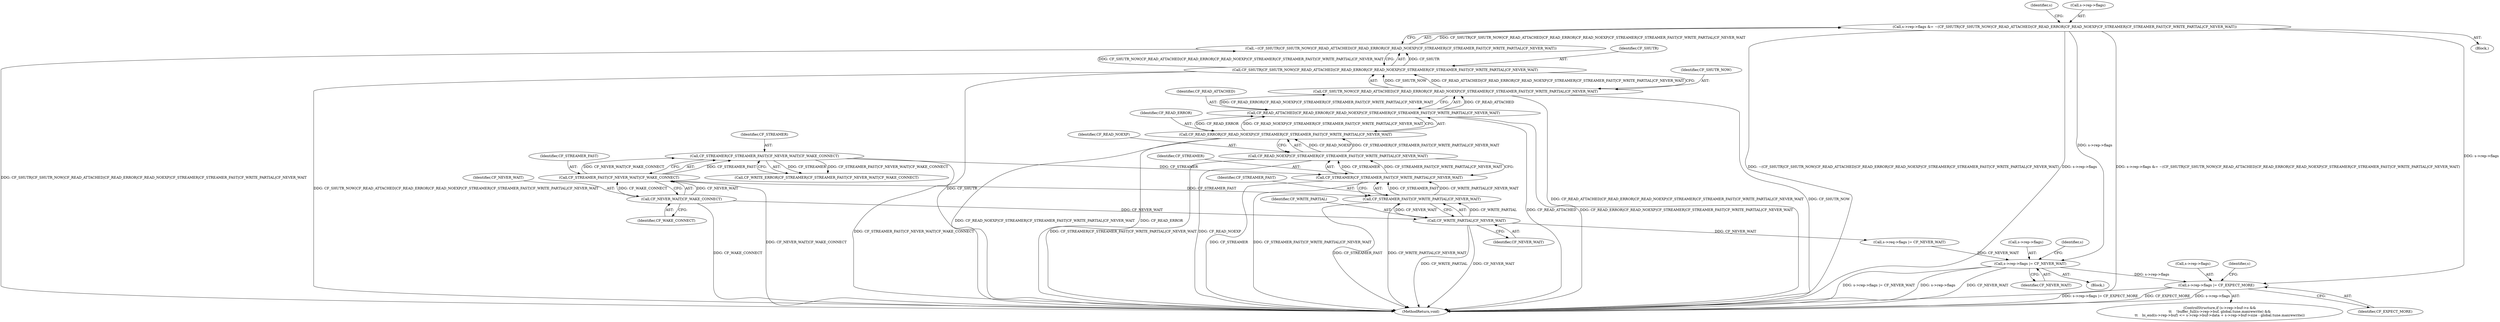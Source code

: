 digraph "1_haproxy_b4d05093bc89f71377230228007e69a1434c1a0c@del" {
"1000669" [label="(Call,s->rep->flags &= ~(CF_SHUTR|CF_SHUTR_NOW|CF_READ_ATTACHED|CF_READ_ERROR|CF_READ_NOEXP|CF_STREAMER|CF_STREAMER_FAST|CF_WRITE_PARTIAL|CF_NEVER_WAIT))"];
"1000675" [label="(Call,~(CF_SHUTR|CF_SHUTR_NOW|CF_READ_ATTACHED|CF_READ_ERROR|CF_READ_NOEXP|CF_STREAMER|CF_STREAMER_FAST|CF_WRITE_PARTIAL|CF_NEVER_WAIT))"];
"1000676" [label="(Call,CF_SHUTR|CF_SHUTR_NOW|CF_READ_ATTACHED|CF_READ_ERROR|CF_READ_NOEXP|CF_STREAMER|CF_STREAMER_FAST|CF_WRITE_PARTIAL|CF_NEVER_WAIT)"];
"1000678" [label="(Call,CF_SHUTR_NOW|CF_READ_ATTACHED|CF_READ_ERROR|CF_READ_NOEXP|CF_STREAMER|CF_STREAMER_FAST|CF_WRITE_PARTIAL|CF_NEVER_WAIT)"];
"1000680" [label="(Call,CF_READ_ATTACHED|CF_READ_ERROR|CF_READ_NOEXP|CF_STREAMER|CF_STREAMER_FAST|CF_WRITE_PARTIAL|CF_NEVER_WAIT)"];
"1000682" [label="(Call,CF_READ_ERROR|CF_READ_NOEXP|CF_STREAMER|CF_STREAMER_FAST|CF_WRITE_PARTIAL|CF_NEVER_WAIT)"];
"1000684" [label="(Call,CF_READ_NOEXP|CF_STREAMER|CF_STREAMER_FAST|CF_WRITE_PARTIAL|CF_NEVER_WAIT)"];
"1000686" [label="(Call,CF_STREAMER|CF_STREAMER_FAST|CF_WRITE_PARTIAL|CF_NEVER_WAIT)"];
"1000662" [label="(Call,CF_STREAMER|CF_STREAMER_FAST|CF_NEVER_WAIT|CF_WAKE_CONNECT)"];
"1000664" [label="(Call,CF_STREAMER_FAST|CF_NEVER_WAIT|CF_WAKE_CONNECT)"];
"1000666" [label="(Call,CF_NEVER_WAIT|CF_WAKE_CONNECT)"];
"1000688" [label="(Call,CF_STREAMER_FAST|CF_WRITE_PARTIAL|CF_NEVER_WAIT)"];
"1000690" [label="(Call,CF_WRITE_PARTIAL|CF_NEVER_WAIT)"];
"1000786" [label="(Call,s->rep->flags |= CF_NEVER_WAIT)"];
"1000852" [label="(Call,s->rep->flags |= CF_EXPECT_MORE)"];
"1000686" [label="(Call,CF_STREAMER|CF_STREAMER_FAST|CF_WRITE_PARTIAL|CF_NEVER_WAIT)"];
"1000677" [label="(Identifier,CF_SHUTR)"];
"1000684" [label="(Call,CF_READ_NOEXP|CF_STREAMER|CF_STREAMER_FAST|CF_WRITE_PARTIAL|CF_NEVER_WAIT)"];
"1000681" [label="(Identifier,CF_READ_ATTACHED)"];
"1000675" [label="(Call,~(CF_SHUTR|CF_SHUTR_NOW|CF_READ_ATTACHED|CF_READ_ERROR|CF_READ_NOEXP|CF_STREAMER|CF_STREAMER_FAST|CF_WRITE_PARTIAL|CF_NEVER_WAIT))"];
"1000680" [label="(Call,CF_READ_ATTACHED|CF_READ_ERROR|CF_READ_NOEXP|CF_STREAMER|CF_STREAMER_FAST|CF_WRITE_PARTIAL|CF_NEVER_WAIT)"];
"1000685" [label="(Identifier,CF_READ_NOEXP)"];
"1000676" [label="(Call,CF_SHUTR|CF_SHUTR_NOW|CF_READ_ATTACHED|CF_READ_ERROR|CF_READ_NOEXP|CF_STREAMER|CF_STREAMER_FAST|CF_WRITE_PARTIAL|CF_NEVER_WAIT)"];
"1000679" [label="(Identifier,CF_SHUTR_NOW)"];
"1000689" [label="(Identifier,CF_STREAMER_FAST)"];
"1000692" [label="(Identifier,CF_NEVER_WAIT)"];
"1000688" [label="(Call,CF_STREAMER_FAST|CF_WRITE_PARTIAL|CF_NEVER_WAIT)"];
"1000691" [label="(Identifier,CF_WRITE_PARTIAL)"];
"1000678" [label="(Call,CF_SHUTR_NOW|CF_READ_ATTACHED|CF_READ_ERROR|CF_READ_NOEXP|CF_STREAMER|CF_STREAMER_FAST|CF_WRITE_PARTIAL|CF_NEVER_WAIT)"];
"1000695" [label="(Identifier,s)"];
"1000663" [label="(Identifier,CF_STREAMER)"];
"1000899" [label="(MethodReturn,void)"];
"1000668" [label="(Identifier,CF_WAKE_CONNECT)"];
"1000797" [label="(Identifier,s)"];
"1000802" [label="(ControlStructure,if (s->rep->buf->o &&\n\t\t    !buffer_full(s->rep->buf, global.tune.maxrewrite) &&\n\t\t    bi_end(s->rep->buf) <= s->rep->buf->data + s->rep->buf->size - global.tune.maxrewrite))"];
"1000853" [label="(Call,s->rep->flags)"];
"1000779" [label="(Call,s->req->flags |= CF_NEVER_WAIT)"];
"1000666" [label="(Call,CF_NEVER_WAIT|CF_WAKE_CONNECT)"];
"1000786" [label="(Call,s->rep->flags |= CF_NEVER_WAIT)"];
"1000664" [label="(Call,CF_STREAMER_FAST|CF_NEVER_WAIT|CF_WAKE_CONNECT)"];
"1000667" [label="(Identifier,CF_NEVER_WAIT)"];
"1000792" [label="(Identifier,CF_NEVER_WAIT)"];
"1000858" [label="(Identifier,CF_EXPECT_MORE)"];
"1000660" [label="(Call,CF_WRITE_ERROR|CF_STREAMER|CF_STREAMER_FAST|CF_NEVER_WAIT|CF_WAKE_CONNECT)"];
"1000669" [label="(Call,s->rep->flags &= ~(CF_SHUTR|CF_SHUTR_NOW|CF_READ_ATTACHED|CF_READ_ERROR|CF_READ_NOEXP|CF_STREAMER|CF_STREAMER_FAST|CF_WRITE_PARTIAL|CF_NEVER_WAIT))"];
"1000852" [label="(Call,s->rep->flags |= CF_EXPECT_MORE)"];
"1000683" [label="(Identifier,CF_READ_ERROR)"];
"1000118" [label="(Block,)"];
"1000687" [label="(Identifier,CF_STREAMER)"];
"1000662" [label="(Call,CF_STREAMER|CF_STREAMER_FAST|CF_NEVER_WAIT|CF_WAKE_CONNECT)"];
"1000787" [label="(Call,s->rep->flags)"];
"1000665" [label="(Identifier,CF_STREAMER_FAST)"];
"1000690" [label="(Call,CF_WRITE_PARTIAL|CF_NEVER_WAIT)"];
"1000682" [label="(Call,CF_READ_ERROR|CF_READ_NOEXP|CF_STREAMER|CF_STREAMER_FAST|CF_WRITE_PARTIAL|CF_NEVER_WAIT)"];
"1000778" [label="(Block,)"];
"1000670" [label="(Call,s->rep->flags)"];
"1000861" [label="(Identifier,s)"];
"1000669" -> "1000118"  [label="AST: "];
"1000669" -> "1000675"  [label="CFG: "];
"1000670" -> "1000669"  [label="AST: "];
"1000675" -> "1000669"  [label="AST: "];
"1000695" -> "1000669"  [label="CFG: "];
"1000669" -> "1000899"  [label="DDG: ~(CF_SHUTR|CF_SHUTR_NOW|CF_READ_ATTACHED|CF_READ_ERROR|CF_READ_NOEXP|CF_STREAMER|CF_STREAMER_FAST|CF_WRITE_PARTIAL|CF_NEVER_WAIT)"];
"1000669" -> "1000899"  [label="DDG: s->rep->flags"];
"1000669" -> "1000899"  [label="DDG: s->rep->flags &= ~(CF_SHUTR|CF_SHUTR_NOW|CF_READ_ATTACHED|CF_READ_ERROR|CF_READ_NOEXP|CF_STREAMER|CF_STREAMER_FAST|CF_WRITE_PARTIAL|CF_NEVER_WAIT)"];
"1000675" -> "1000669"  [label="DDG: CF_SHUTR|CF_SHUTR_NOW|CF_READ_ATTACHED|CF_READ_ERROR|CF_READ_NOEXP|CF_STREAMER|CF_STREAMER_FAST|CF_WRITE_PARTIAL|CF_NEVER_WAIT"];
"1000669" -> "1000786"  [label="DDG: s->rep->flags"];
"1000669" -> "1000852"  [label="DDG: s->rep->flags"];
"1000675" -> "1000676"  [label="CFG: "];
"1000676" -> "1000675"  [label="AST: "];
"1000675" -> "1000899"  [label="DDG: CF_SHUTR|CF_SHUTR_NOW|CF_READ_ATTACHED|CF_READ_ERROR|CF_READ_NOEXP|CF_STREAMER|CF_STREAMER_FAST|CF_WRITE_PARTIAL|CF_NEVER_WAIT"];
"1000676" -> "1000675"  [label="DDG: CF_SHUTR"];
"1000676" -> "1000675"  [label="DDG: CF_SHUTR_NOW|CF_READ_ATTACHED|CF_READ_ERROR|CF_READ_NOEXP|CF_STREAMER|CF_STREAMER_FAST|CF_WRITE_PARTIAL|CF_NEVER_WAIT"];
"1000676" -> "1000678"  [label="CFG: "];
"1000677" -> "1000676"  [label="AST: "];
"1000678" -> "1000676"  [label="AST: "];
"1000676" -> "1000899"  [label="DDG: CF_SHUTR_NOW|CF_READ_ATTACHED|CF_READ_ERROR|CF_READ_NOEXP|CF_STREAMER|CF_STREAMER_FAST|CF_WRITE_PARTIAL|CF_NEVER_WAIT"];
"1000676" -> "1000899"  [label="DDG: CF_SHUTR"];
"1000678" -> "1000676"  [label="DDG: CF_SHUTR_NOW"];
"1000678" -> "1000676"  [label="DDG: CF_READ_ATTACHED|CF_READ_ERROR|CF_READ_NOEXP|CF_STREAMER|CF_STREAMER_FAST|CF_WRITE_PARTIAL|CF_NEVER_WAIT"];
"1000678" -> "1000680"  [label="CFG: "];
"1000679" -> "1000678"  [label="AST: "];
"1000680" -> "1000678"  [label="AST: "];
"1000678" -> "1000899"  [label="DDG: CF_READ_ATTACHED|CF_READ_ERROR|CF_READ_NOEXP|CF_STREAMER|CF_STREAMER_FAST|CF_WRITE_PARTIAL|CF_NEVER_WAIT"];
"1000678" -> "1000899"  [label="DDG: CF_SHUTR_NOW"];
"1000680" -> "1000678"  [label="DDG: CF_READ_ATTACHED"];
"1000680" -> "1000678"  [label="DDG: CF_READ_ERROR|CF_READ_NOEXP|CF_STREAMER|CF_STREAMER_FAST|CF_WRITE_PARTIAL|CF_NEVER_WAIT"];
"1000680" -> "1000682"  [label="CFG: "];
"1000681" -> "1000680"  [label="AST: "];
"1000682" -> "1000680"  [label="AST: "];
"1000680" -> "1000899"  [label="DDG: CF_READ_ATTACHED"];
"1000680" -> "1000899"  [label="DDG: CF_READ_ERROR|CF_READ_NOEXP|CF_STREAMER|CF_STREAMER_FAST|CF_WRITE_PARTIAL|CF_NEVER_WAIT"];
"1000682" -> "1000680"  [label="DDG: CF_READ_ERROR"];
"1000682" -> "1000680"  [label="DDG: CF_READ_NOEXP|CF_STREAMER|CF_STREAMER_FAST|CF_WRITE_PARTIAL|CF_NEVER_WAIT"];
"1000682" -> "1000684"  [label="CFG: "];
"1000683" -> "1000682"  [label="AST: "];
"1000684" -> "1000682"  [label="AST: "];
"1000682" -> "1000899"  [label="DDG: CF_READ_NOEXP|CF_STREAMER|CF_STREAMER_FAST|CF_WRITE_PARTIAL|CF_NEVER_WAIT"];
"1000682" -> "1000899"  [label="DDG: CF_READ_ERROR"];
"1000684" -> "1000682"  [label="DDG: CF_READ_NOEXP"];
"1000684" -> "1000682"  [label="DDG: CF_STREAMER|CF_STREAMER_FAST|CF_WRITE_PARTIAL|CF_NEVER_WAIT"];
"1000684" -> "1000686"  [label="CFG: "];
"1000685" -> "1000684"  [label="AST: "];
"1000686" -> "1000684"  [label="AST: "];
"1000684" -> "1000899"  [label="DDG: CF_READ_NOEXP"];
"1000684" -> "1000899"  [label="DDG: CF_STREAMER|CF_STREAMER_FAST|CF_WRITE_PARTIAL|CF_NEVER_WAIT"];
"1000686" -> "1000684"  [label="DDG: CF_STREAMER"];
"1000686" -> "1000684"  [label="DDG: CF_STREAMER_FAST|CF_WRITE_PARTIAL|CF_NEVER_WAIT"];
"1000686" -> "1000688"  [label="CFG: "];
"1000687" -> "1000686"  [label="AST: "];
"1000688" -> "1000686"  [label="AST: "];
"1000686" -> "1000899"  [label="DDG: CF_STREAMER"];
"1000686" -> "1000899"  [label="DDG: CF_STREAMER_FAST|CF_WRITE_PARTIAL|CF_NEVER_WAIT"];
"1000662" -> "1000686"  [label="DDG: CF_STREAMER"];
"1000688" -> "1000686"  [label="DDG: CF_STREAMER_FAST"];
"1000688" -> "1000686"  [label="DDG: CF_WRITE_PARTIAL|CF_NEVER_WAIT"];
"1000662" -> "1000660"  [label="AST: "];
"1000662" -> "1000664"  [label="CFG: "];
"1000663" -> "1000662"  [label="AST: "];
"1000664" -> "1000662"  [label="AST: "];
"1000660" -> "1000662"  [label="CFG: "];
"1000662" -> "1000899"  [label="DDG: CF_STREAMER_FAST|CF_NEVER_WAIT|CF_WAKE_CONNECT"];
"1000662" -> "1000660"  [label="DDG: CF_STREAMER"];
"1000662" -> "1000660"  [label="DDG: CF_STREAMER_FAST|CF_NEVER_WAIT|CF_WAKE_CONNECT"];
"1000664" -> "1000662"  [label="DDG: CF_STREAMER_FAST"];
"1000664" -> "1000662"  [label="DDG: CF_NEVER_WAIT|CF_WAKE_CONNECT"];
"1000664" -> "1000666"  [label="CFG: "];
"1000665" -> "1000664"  [label="AST: "];
"1000666" -> "1000664"  [label="AST: "];
"1000664" -> "1000899"  [label="DDG: CF_NEVER_WAIT|CF_WAKE_CONNECT"];
"1000666" -> "1000664"  [label="DDG: CF_NEVER_WAIT"];
"1000666" -> "1000664"  [label="DDG: CF_WAKE_CONNECT"];
"1000664" -> "1000688"  [label="DDG: CF_STREAMER_FAST"];
"1000666" -> "1000668"  [label="CFG: "];
"1000667" -> "1000666"  [label="AST: "];
"1000668" -> "1000666"  [label="AST: "];
"1000666" -> "1000899"  [label="DDG: CF_WAKE_CONNECT"];
"1000666" -> "1000690"  [label="DDG: CF_NEVER_WAIT"];
"1000688" -> "1000690"  [label="CFG: "];
"1000689" -> "1000688"  [label="AST: "];
"1000690" -> "1000688"  [label="AST: "];
"1000688" -> "1000899"  [label="DDG: CF_STREAMER_FAST"];
"1000688" -> "1000899"  [label="DDG: CF_WRITE_PARTIAL|CF_NEVER_WAIT"];
"1000690" -> "1000688"  [label="DDG: CF_WRITE_PARTIAL"];
"1000690" -> "1000688"  [label="DDG: CF_NEVER_WAIT"];
"1000690" -> "1000692"  [label="CFG: "];
"1000691" -> "1000690"  [label="AST: "];
"1000692" -> "1000690"  [label="AST: "];
"1000690" -> "1000899"  [label="DDG: CF_NEVER_WAIT"];
"1000690" -> "1000899"  [label="DDG: CF_WRITE_PARTIAL"];
"1000690" -> "1000779"  [label="DDG: CF_NEVER_WAIT"];
"1000786" -> "1000778"  [label="AST: "];
"1000786" -> "1000792"  [label="CFG: "];
"1000787" -> "1000786"  [label="AST: "];
"1000792" -> "1000786"  [label="AST: "];
"1000797" -> "1000786"  [label="CFG: "];
"1000786" -> "1000899"  [label="DDG: CF_NEVER_WAIT"];
"1000786" -> "1000899"  [label="DDG: s->rep->flags |= CF_NEVER_WAIT"];
"1000786" -> "1000899"  [label="DDG: s->rep->flags"];
"1000779" -> "1000786"  [label="DDG: CF_NEVER_WAIT"];
"1000786" -> "1000852"  [label="DDG: s->rep->flags"];
"1000852" -> "1000802"  [label="AST: "];
"1000852" -> "1000858"  [label="CFG: "];
"1000853" -> "1000852"  [label="AST: "];
"1000858" -> "1000852"  [label="AST: "];
"1000861" -> "1000852"  [label="CFG: "];
"1000852" -> "1000899"  [label="DDG: CF_EXPECT_MORE"];
"1000852" -> "1000899"  [label="DDG: s->rep->flags"];
"1000852" -> "1000899"  [label="DDG: s->rep->flags |= CF_EXPECT_MORE"];
}
